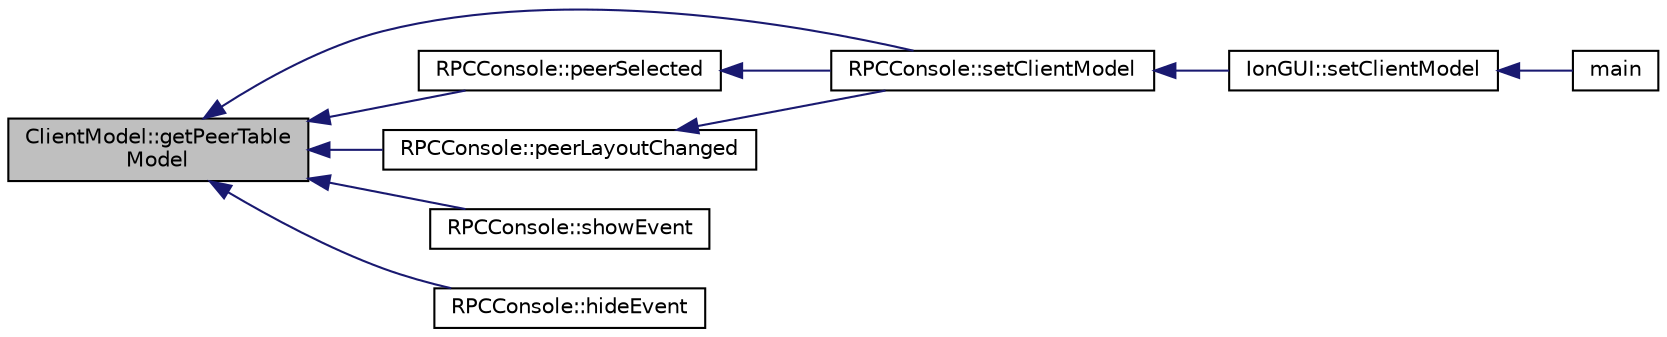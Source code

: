 digraph "ClientModel::getPeerTableModel"
{
  edge [fontname="Helvetica",fontsize="10",labelfontname="Helvetica",labelfontsize="10"];
  node [fontname="Helvetica",fontsize="10",shape=record];
  rankdir="LR";
  Node362 [label="ClientModel::getPeerTable\lModel",height=0.2,width=0.4,color="black", fillcolor="grey75", style="filled", fontcolor="black"];
  Node362 -> Node363 [dir="back",color="midnightblue",fontsize="10",style="solid",fontname="Helvetica"];
  Node363 [label="RPCConsole::setClientModel",height=0.2,width=0.4,color="black", fillcolor="white", style="filled",URL="$d7/de8/class_r_p_c_console.html#a355349a33664a07628e9ca22a60f5fa7"];
  Node363 -> Node364 [dir="back",color="midnightblue",fontsize="10",style="solid",fontname="Helvetica"];
  Node364 [label="IonGUI::setClientModel",height=0.2,width=0.4,color="black", fillcolor="white", style="filled",URL="$dc/d0b/class_ion_g_u_i.html#aee0c583c834ce4f4c598c29db83b0680",tooltip="Set the client model. "];
  Node364 -> Node365 [dir="back",color="midnightblue",fontsize="10",style="solid",fontname="Helvetica"];
  Node365 [label="main",height=0.2,width=0.4,color="black", fillcolor="white", style="filled",URL="$d5/d2d/ion_8cpp.html#a0ddf1224851353fc92bfbff6f499fa97"];
  Node362 -> Node366 [dir="back",color="midnightblue",fontsize="10",style="solid",fontname="Helvetica"];
  Node366 [label="RPCConsole::peerSelected",height=0.2,width=0.4,color="black", fillcolor="white", style="filled",URL="$d7/de8/class_r_p_c_console.html#a2487fa6a90cddcbb17ae4bb13ecc5359",tooltip="Handle selection of peer in peers list. "];
  Node366 -> Node363 [dir="back",color="midnightblue",fontsize="10",style="solid",fontname="Helvetica"];
  Node362 -> Node367 [dir="back",color="midnightblue",fontsize="10",style="solid",fontname="Helvetica"];
  Node367 [label="RPCConsole::peerLayoutChanged",height=0.2,width=0.4,color="black", fillcolor="white", style="filled",URL="$d7/de8/class_r_p_c_console.html#af952ebc6484c8f7d1262fa0bceed41bf",tooltip="Handle updated peer information. "];
  Node367 -> Node363 [dir="back",color="midnightblue",fontsize="10",style="solid",fontname="Helvetica"];
  Node362 -> Node368 [dir="back",color="midnightblue",fontsize="10",style="solid",fontname="Helvetica"];
  Node368 [label="RPCConsole::showEvent",height=0.2,width=0.4,color="black", fillcolor="white", style="filled",URL="$d7/de8/class_r_p_c_console.html#aefc07d23b2d30b9cb51edcdd9b0776a3"];
  Node362 -> Node369 [dir="back",color="midnightblue",fontsize="10",style="solid",fontname="Helvetica"];
  Node369 [label="RPCConsole::hideEvent",height=0.2,width=0.4,color="black", fillcolor="white", style="filled",URL="$d7/de8/class_r_p_c_console.html#ab274388ac3828e7341e84dd070f7da9a"];
}
